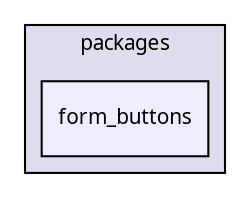 digraph "packages/gui/packages/context_set/packages/form_buttons/" {
  compound=true
  node [ fontsize="10", fontname="FreeSans.ttf"];
  edge [ labelfontsize="10", labelfontname="FreeSans.ttf"];
  subgraph clusterdir_751b0c2ff897e77ddff87f0cc4c3f774 {
    graph [ bgcolor="#ddddee", pencolor="black", label="packages" fontname="FreeSans.ttf", fontsize="10", URL="dir_751b0c2ff897e77ddff87f0cc4c3f774.html"]
  dir_f1bd10b13d10f061429a6daa5eec916d [shape=box, label="form_buttons", style="filled", fillcolor="#eeeeff", pencolor="black", URL="dir_f1bd10b13d10f061429a6daa5eec916d.html"];
  }
}
